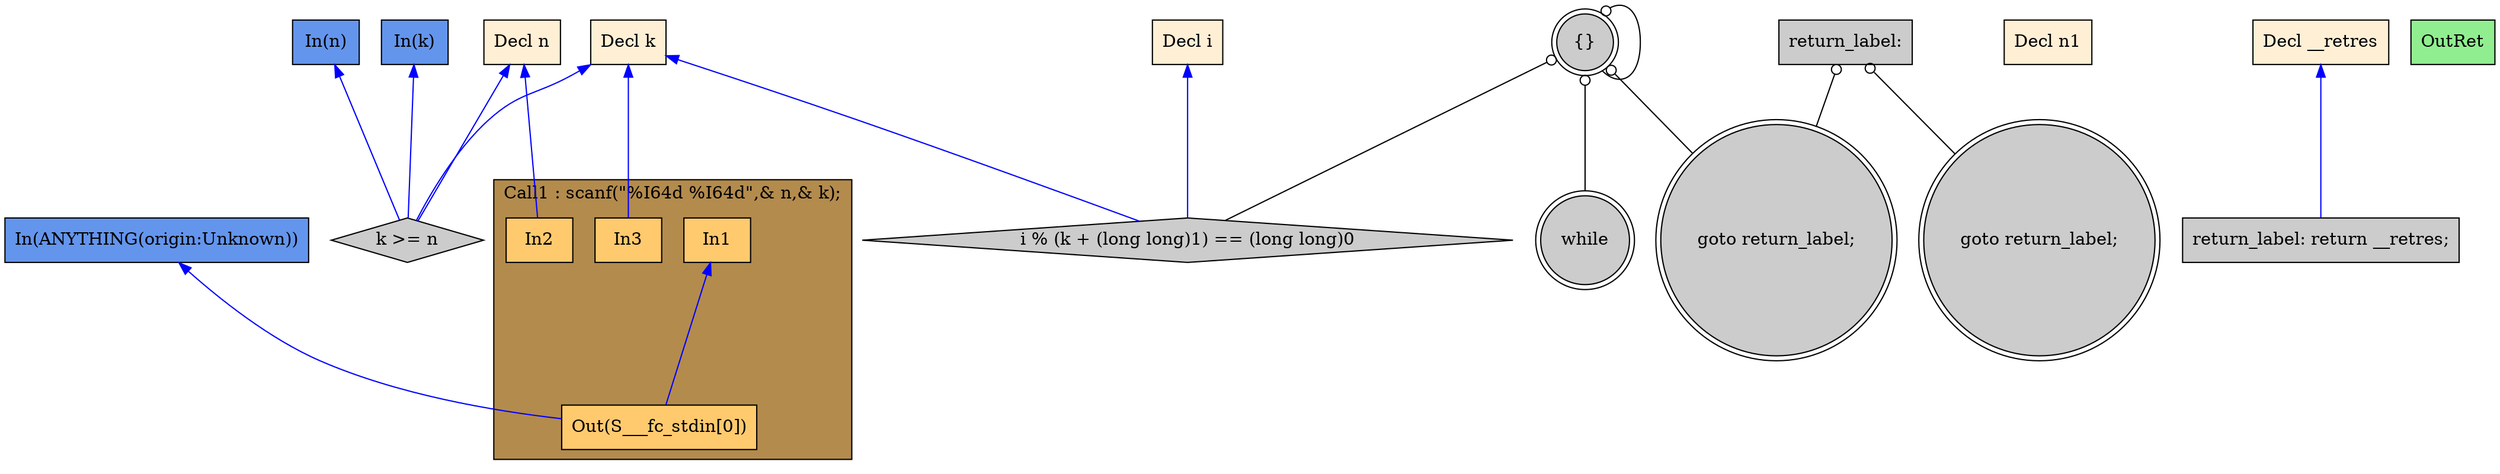 digraph G {
  rankdir=TB;
  node [style="filled", ];
  2 [label="Decl n", fillcolor="#FFEFD5", shape=box, ];
  3 [label="Decl k", fillcolor="#FFEFD5", shape=box, ];
  4 [label="Decl i", fillcolor="#FFEFD5", shape=box, ];
  5 [label="Decl n1", fillcolor="#FFEFD5", shape=box, ];
  6 [label="Decl __retres", fillcolor="#FFEFD5", shape=box, ];
  8 [label="In1", fillcolor="#FFCA6E", shape=box, ];
  9 [label="In2", fillcolor="#FFCA6E", shape=box, ];
  10 [label="In3", fillcolor="#FFCA6E", shape=box, ];
  11 [label="Out(S___fc_stdin[0])", fillcolor="#FFCA6E", shape=box, ];
  12 [label="k >= n", fillcolor="#CCCCCC", shape=diamond, ];
  13 [label="goto return_label;", fillcolor="#CCCCCC", shape=doublecircle, ];
  14 [label="return_label:", fillcolor="#CCCCCC", shape=box, ];
  15 [label="while", fillcolor="#CCCCCC", shape=doublecircle, ];
  16 [label="{}", fillcolor="#CCCCCC", shape=doublecircle, ];
  17 [label="i % (k + (long long)1) == (long long)0", fillcolor="#CCCCCC",
      shape=diamond, ];
  18 [label="goto return_label;", fillcolor="#CCCCCC", shape=doublecircle, ];
  19 [label="return_label: return __retres;", fillcolor="#CCCCCC", shape=box, ];
  20 [label="OutRet", fillcolor="#90EE90", shape=box, ];
  21 [label="In(n)", fillcolor="#6495ED", shape=box, ];
  22 [label="In(k)", fillcolor="#6495ED", shape=box, ];
  23 [label="In(ANYTHING(origin:Unknown))", fillcolor="#6495ED", shape=box, ];
  
  subgraph cluster_Call1 { label="Call1 : scanf(\"%I64d %I64d\",& n,& k);";
                           fillcolor="#B38B4D"; style="filled"; 11;10;9;8;
     };
  
  edge [dir=back, ];
  2 -> 9 [color="#0000FF", ];
  3 -> 10 [color="#0000FF", ];
  8 -> 11 [color="#0000FF", ];
  23 -> 11 [color="#0000FF", ];
  2 -> 12 [color="#0000FF", ];
  3 -> 12 [color="#0000FF", ];
  21 -> 12 [color="#0000FF", ];
  22 -> 12 [color="#0000FF", ];
  14 -> 13 [color="#000000", arrowtail=odot, ];
  16 -> 15 [color="#000000", arrowtail=odot, ];
  16 -> 16 [color="#000000", arrowtail=odot, ];
  3 -> 17 [color="#0000FF", ];
  4 -> 17 [color="#0000FF", ];
  16 -> 17 [color="#000000", arrowtail=odot, ];
  14 -> 18 [color="#000000", arrowtail=odot, ];
  16 -> 18 [color="#000000", arrowtail=odot, ];
  6 -> 19 [color="#0000FF", ];
  
  }